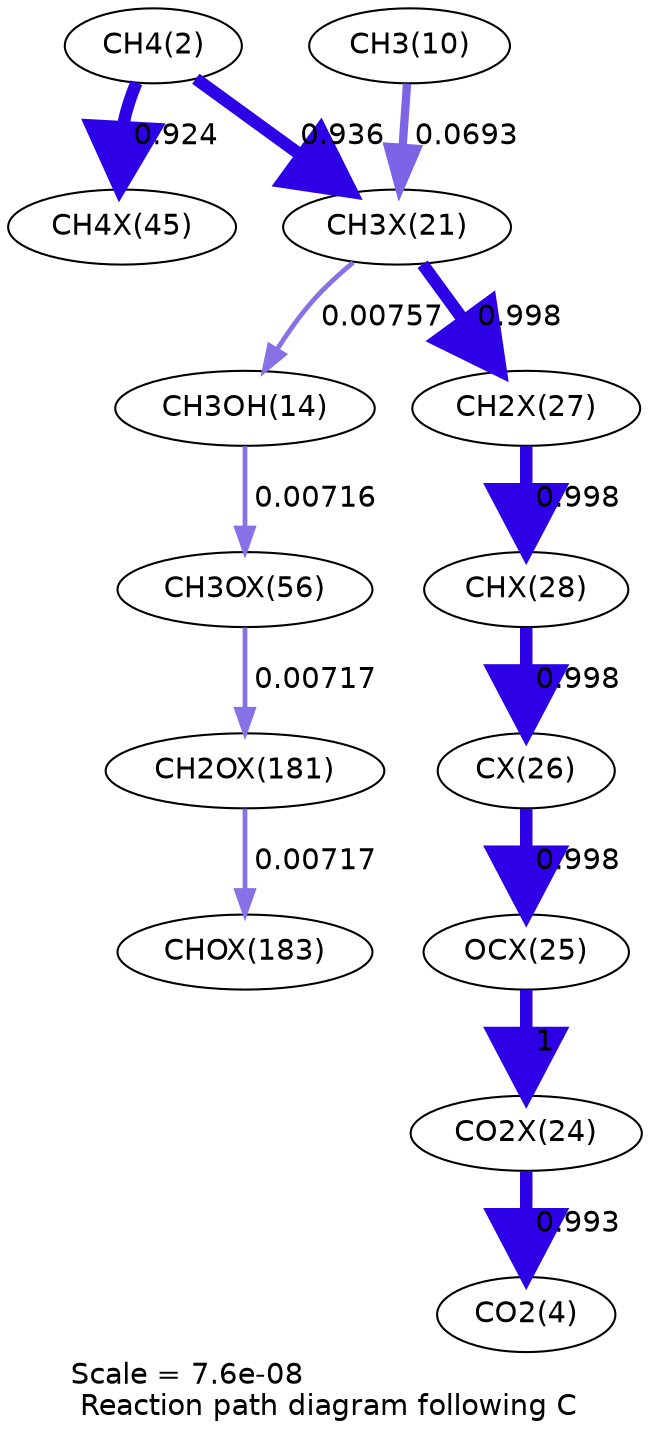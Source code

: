 digraph reaction_paths {
center=1;
s4 -> s46[fontname="Helvetica", penwidth=5.94, arrowsize=2.97, color="0.7, 1.42, 0.9"
, label=" 0.924"];
s4 -> s38[fontname="Helvetica", penwidth=5.95, arrowsize=2.98, color="0.7, 1.44, 0.9"
, label=" 0.936"];
s12 -> s38[fontname="Helvetica", penwidth=3.99, arrowsize=1.99, color="0.7, 0.569, 0.9"
, label=" 0.0693"];
s38 -> s16[fontname="Helvetica", penwidth=2.31, arrowsize=1.16, color="0.7, 0.508, 0.9"
, label=" 0.00757"];
s38 -> s44[fontname="Helvetica", penwidth=6, arrowsize=3, color="0.7, 1.5, 0.9"
, label=" 0.998"];
s16 -> s52[fontname="Helvetica", penwidth=2.27, arrowsize=1.14, color="0.7, 0.507, 0.9"
, label=" 0.00716"];
s44 -> s45[fontname="Helvetica", penwidth=6, arrowsize=3, color="0.7, 1.5, 0.9"
, label=" 0.998"];
s45 -> s43[fontname="Helvetica", penwidth=6, arrowsize=3, color="0.7, 1.5, 0.9"
, label=" 0.998"];
s43 -> s42[fontname="Helvetica", penwidth=6, arrowsize=3, color="0.7, 1.5, 0.9"
, label=" 0.998"];
s42 -> s41[fontname="Helvetica", penwidth=6, arrowsize=3, color="0.7, 1.5, 0.9"
, label=" 1"];
s41 -> s6[fontname="Helvetica", penwidth=5.99, arrowsize=3, color="0.7, 1.49, 0.9"
, label=" 0.993"];
s52 -> s55[fontname="Helvetica", penwidth=2.27, arrowsize=1.14, color="0.7, 0.507, 0.9"
, label=" 0.00717"];
s55 -> s56[fontname="Helvetica", penwidth=2.27, arrowsize=1.14, color="0.7, 0.507, 0.9"
, label=" 0.00717"];
s4 [ fontname="Helvetica", label="CH4(2)"];
s6 [ fontname="Helvetica", label="CO2(4)"];
s12 [ fontname="Helvetica", label="CH3(10)"];
s16 [ fontname="Helvetica", label="CH3OH(14)"];
s38 [ fontname="Helvetica", label="CH3X(21)"];
s41 [ fontname="Helvetica", label="CO2X(24)"];
s42 [ fontname="Helvetica", label="OCX(25)"];
s43 [ fontname="Helvetica", label="CX(26)"];
s44 [ fontname="Helvetica", label="CH2X(27)"];
s45 [ fontname="Helvetica", label="CHX(28)"];
s46 [ fontname="Helvetica", label="CH4X(45)"];
s52 [ fontname="Helvetica", label="CH3OX(56)"];
s55 [ fontname="Helvetica", label="CH2OX(181)"];
s56 [ fontname="Helvetica", label="CHOX(183)"];
 label = "Scale = 7.6e-08\l Reaction path diagram following C";
 fontname = "Helvetica";
}
